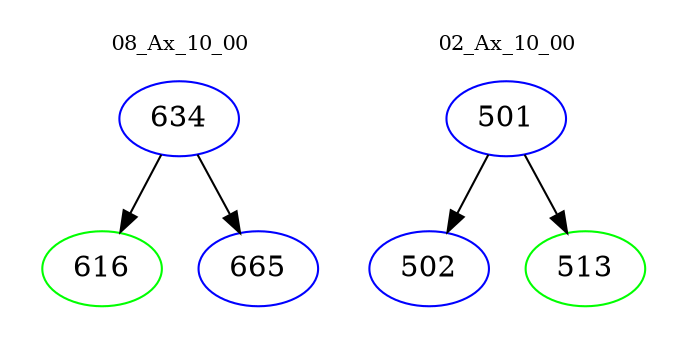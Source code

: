 digraph{
subgraph cluster_0 {
color = white
label = "08_Ax_10_00";
fontsize=10;
T0_634 [label="634", color="blue"]
T0_634 -> T0_616 [color="black"]
T0_616 [label="616", color="green"]
T0_634 -> T0_665 [color="black"]
T0_665 [label="665", color="blue"]
}
subgraph cluster_1 {
color = white
label = "02_Ax_10_00";
fontsize=10;
T1_501 [label="501", color="blue"]
T1_501 -> T1_502 [color="black"]
T1_502 [label="502", color="blue"]
T1_501 -> T1_513 [color="black"]
T1_513 [label="513", color="green"]
}
}

